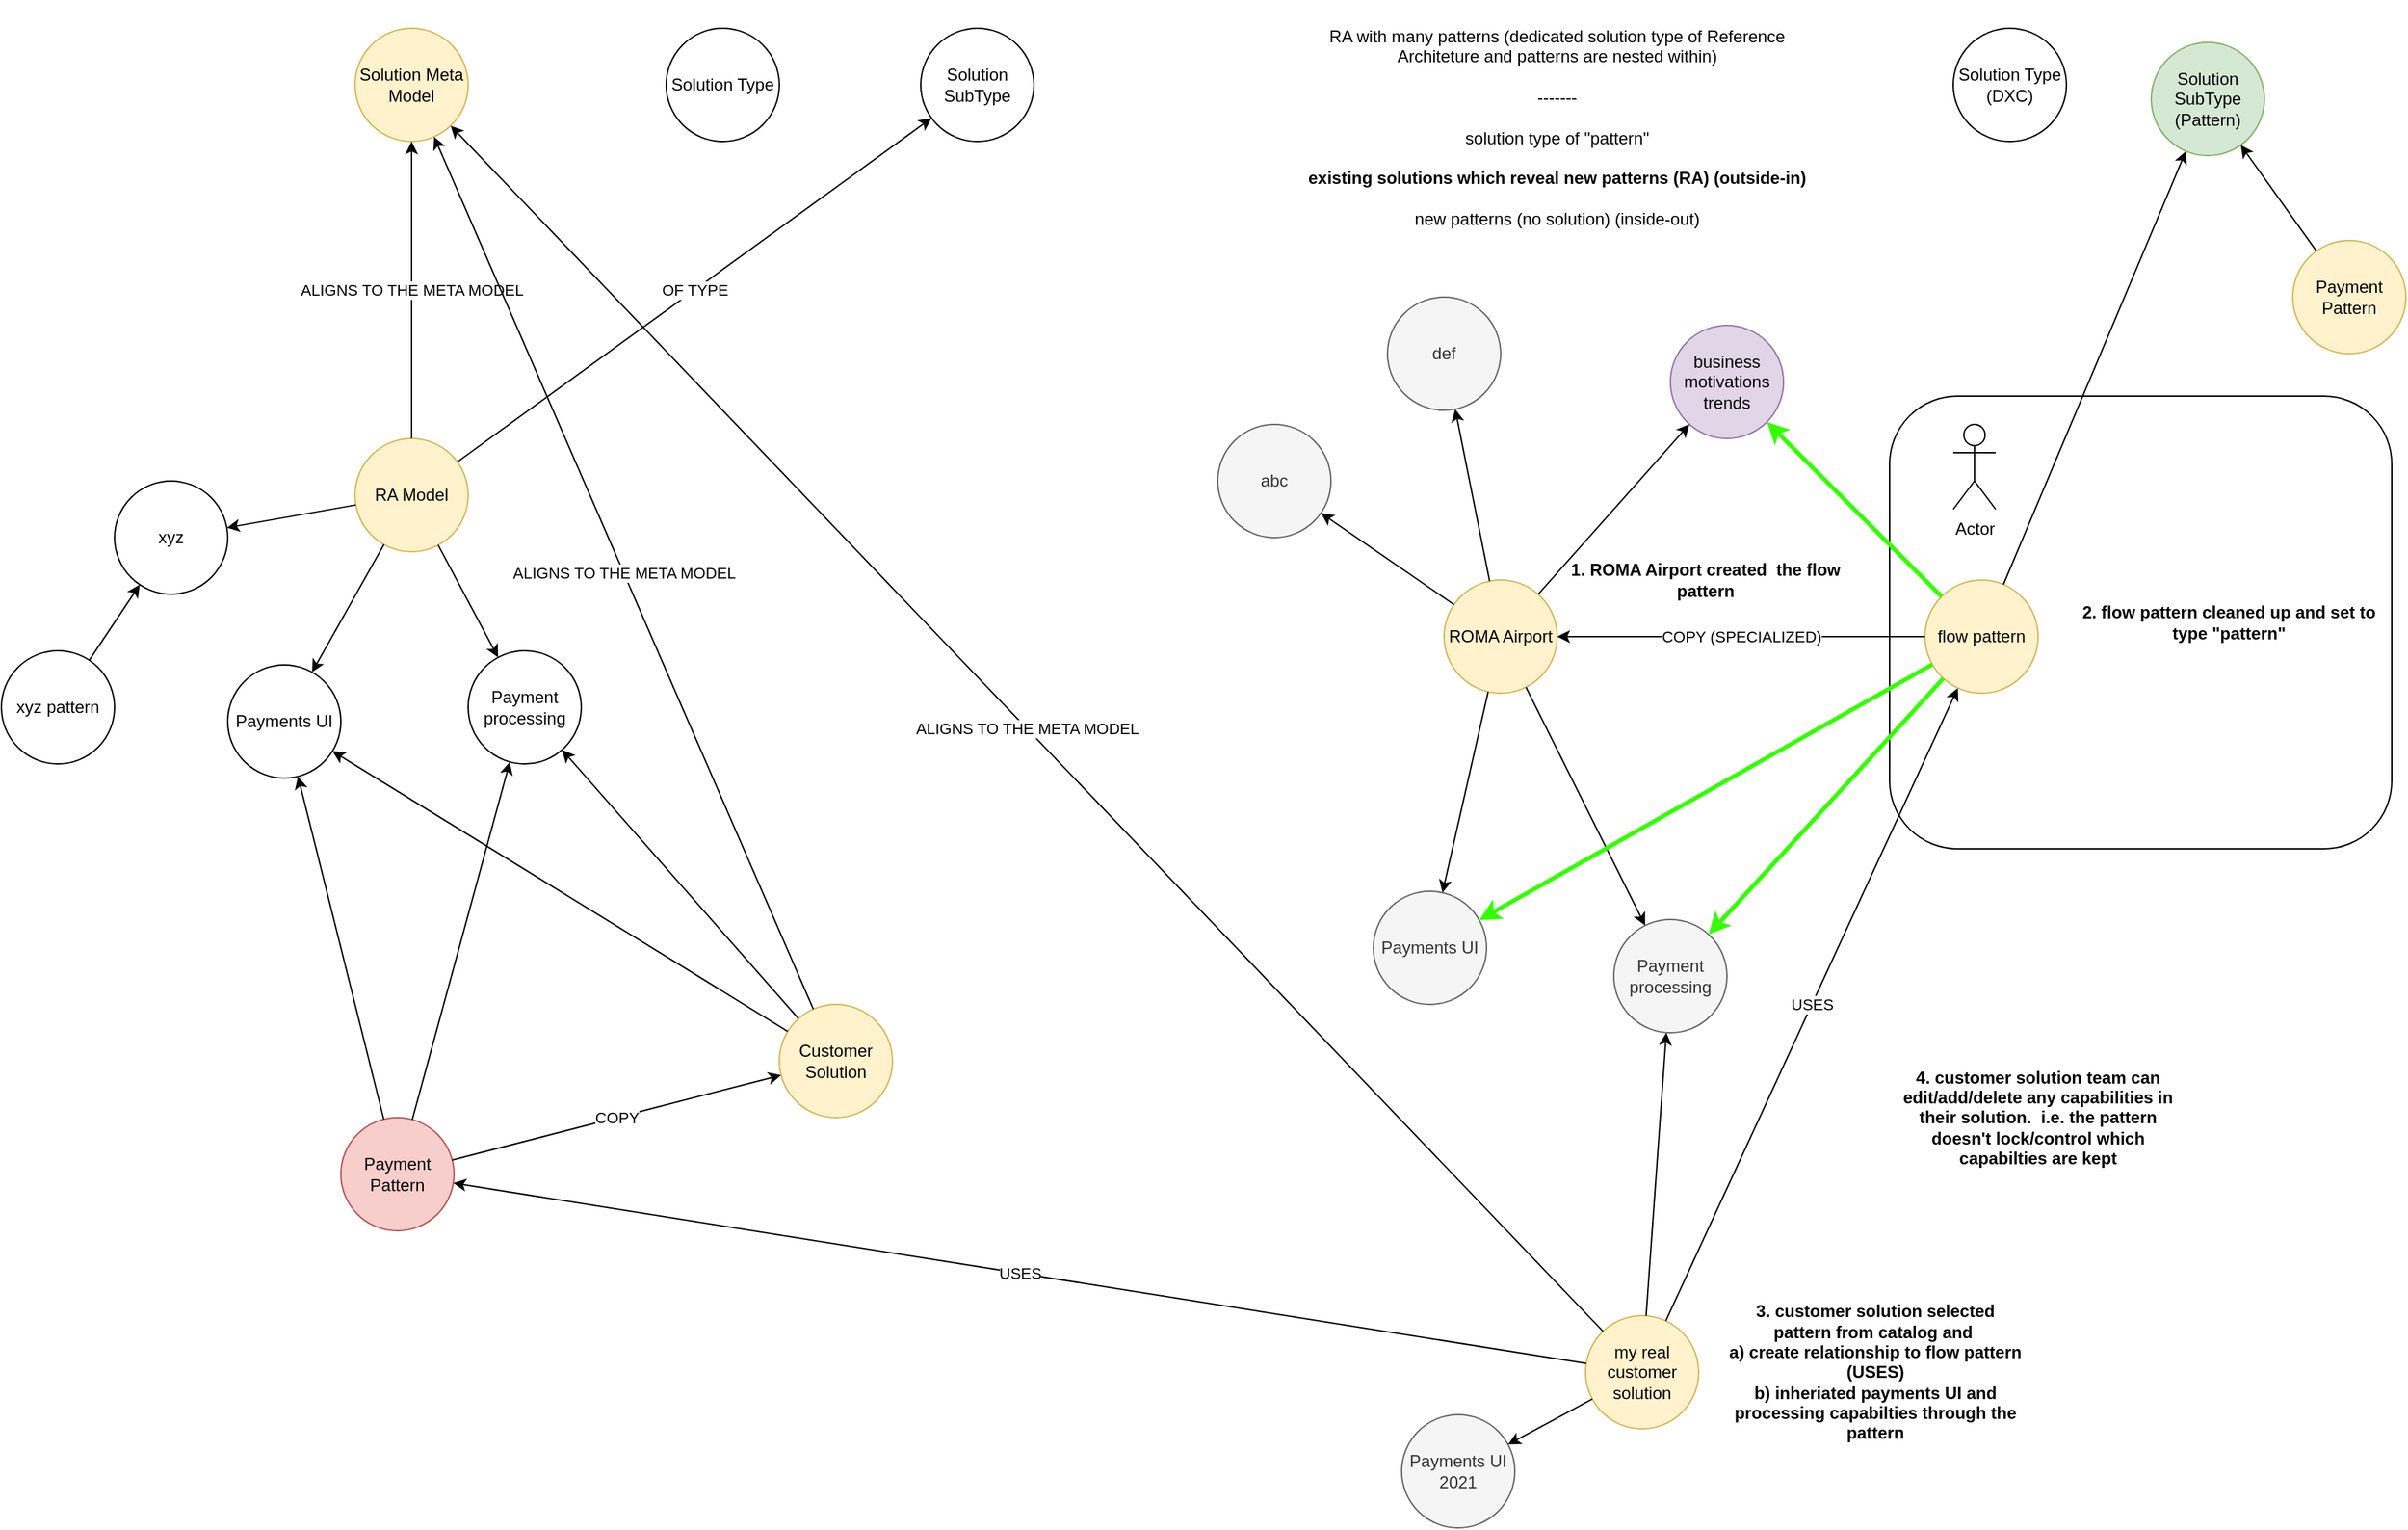 <mxfile version="11.1.4" type="device"><diagram id="YGjg9BL8IqQKiiyQ7lBH" name="Page-1"><mxGraphModel dx="2249" dy="944" grid="1" gridSize="10" guides="1" tooltips="1" connect="1" arrows="1" fold="1" page="1" pageScale="1" pageWidth="827" pageHeight="1169" math="0" shadow="0"><root><mxCell id="0"/><mxCell id="1" parent="0"/><mxCell id="LRj5wMskrevNyaLCegxl-50" value="" style="rounded=1;whiteSpace=wrap;html=1;" parent="1" vertex="1"><mxGeometry x="1175" y="290" width="355" height="320" as="geometry"/></mxCell><mxCell id="LRj5wMskrevNyaLCegxl-2" value="Solution Meta Model" style="ellipse;whiteSpace=wrap;html=1;aspect=fixed;fillColor=#fff2cc;strokeColor=#d6b656;" parent="1" vertex="1"><mxGeometry x="90" y="30" width="80" height="80" as="geometry"/></mxCell><mxCell id="LRj5wMskrevNyaLCegxl-3" value="Solution Type" style="ellipse;whiteSpace=wrap;html=1;aspect=fixed;" parent="1" vertex="1"><mxGeometry x="310" y="30" width="80" height="80" as="geometry"/></mxCell><mxCell id="LRj5wMskrevNyaLCegxl-4" value="Solution SubType" style="ellipse;whiteSpace=wrap;html=1;aspect=fixed;" parent="1" vertex="1"><mxGeometry x="490" y="30" width="80" height="80" as="geometry"/></mxCell><mxCell id="LRj5wMskrevNyaLCegxl-5" value="RA Model" style="ellipse;whiteSpace=wrap;html=1;aspect=fixed;fillColor=#fff2cc;strokeColor=#d6b656;" parent="1" vertex="1"><mxGeometry x="90" y="320" width="80" height="80" as="geometry"/></mxCell><mxCell id="LRj5wMskrevNyaLCegxl-6" value="ALIGNS TO THE META MODEL" style="endArrow=classic;html=1;" parent="1" source="LRj5wMskrevNyaLCegxl-5" target="LRj5wMskrevNyaLCegxl-2" edge="1"><mxGeometry width="50" height="50" relative="1" as="geometry"><mxPoint x="180" y="280" as="sourcePoint"/><mxPoint x="220" y="230" as="targetPoint"/></mxGeometry></mxCell><mxCell id="LRj5wMskrevNyaLCegxl-7" value="OF TYPE" style="endArrow=classic;html=1;" parent="1" source="LRj5wMskrevNyaLCegxl-5" target="LRj5wMskrevNyaLCegxl-4" edge="1"><mxGeometry width="50" height="50" relative="1" as="geometry"><mxPoint x="140" y="330" as="sourcePoint"/><mxPoint x="140" y="120" as="targetPoint"/></mxGeometry></mxCell><mxCell id="LRj5wMskrevNyaLCegxl-8" value="Payment processing" style="ellipse;whiteSpace=wrap;html=1;aspect=fixed;" parent="1" vertex="1"><mxGeometry x="170" y="470" width="80" height="80" as="geometry"/></mxCell><mxCell id="LRj5wMskrevNyaLCegxl-9" value="" style="endArrow=classic;html=1;" parent="1" source="LRj5wMskrevNyaLCegxl-5" target="LRj5wMskrevNyaLCegxl-8" edge="1"><mxGeometry width="50" height="50" relative="1" as="geometry"><mxPoint x="260" y="520" as="sourcePoint"/><mxPoint x="310" y="470" as="targetPoint"/></mxGeometry></mxCell><mxCell id="LRj5wMskrevNyaLCegxl-10" value="Payments UI" style="ellipse;whiteSpace=wrap;html=1;aspect=fixed;" parent="1" vertex="1"><mxGeometry y="480" width="80" height="80" as="geometry"/></mxCell><mxCell id="LRj5wMskrevNyaLCegxl-11" value="" style="endArrow=classic;html=1;" parent="1" source="LRj5wMskrevNyaLCegxl-5" target="LRj5wMskrevNyaLCegxl-10" edge="1"><mxGeometry width="50" height="50" relative="1" as="geometry"><mxPoint x="140" y="410" as="sourcePoint"/><mxPoint x="140" y="490" as="targetPoint"/></mxGeometry></mxCell><mxCell id="LRj5wMskrevNyaLCegxl-13" value="xyz" style="ellipse;whiteSpace=wrap;html=1;aspect=fixed;" parent="1" vertex="1"><mxGeometry x="-80" y="350" width="80" height="80" as="geometry"/></mxCell><mxCell id="LRj5wMskrevNyaLCegxl-14" value="" style="endArrow=classic;html=1;" parent="1" source="LRj5wMskrevNyaLCegxl-5" target="LRj5wMskrevNyaLCegxl-13" edge="1"><mxGeometry width="50" height="50" relative="1" as="geometry"><mxPoint x="157.889" y="405.777" as="sourcePoint"/><mxPoint x="202.111" y="494.223" as="targetPoint"/></mxGeometry></mxCell><mxCell id="LRj5wMskrevNyaLCegxl-15" value="Payment Pattern" style="ellipse;whiteSpace=wrap;html=1;aspect=fixed;fillColor=#f8cecc;strokeColor=#b85450;" parent="1" vertex="1"><mxGeometry x="80" y="800" width="80" height="80" as="geometry"/></mxCell><mxCell id="LRj5wMskrevNyaLCegxl-16" value="" style="endArrow=classic;html=1;" parent="1" source="LRj5wMskrevNyaLCegxl-15" target="LRj5wMskrevNyaLCegxl-8" edge="1"><mxGeometry width="50" height="50" relative="1" as="geometry"><mxPoint x="10" y="990" as="sourcePoint"/><mxPoint x="60" y="940" as="targetPoint"/></mxGeometry></mxCell><mxCell id="LRj5wMskrevNyaLCegxl-17" value="" style="endArrow=classic;html=1;" parent="1" source="LRj5wMskrevNyaLCegxl-15" target="LRj5wMskrevNyaLCegxl-10" edge="1"><mxGeometry width="50" height="50" relative="1" as="geometry"><mxPoint x="161.103" y="626.02" as="sourcePoint"/><mxPoint x="199.036" y="564.066" as="targetPoint"/></mxGeometry></mxCell><mxCell id="LRj5wMskrevNyaLCegxl-18" value="xyz pattern" style="ellipse;whiteSpace=wrap;html=1;aspect=fixed;" parent="1" vertex="1"><mxGeometry x="-160" y="470" width="80" height="80" as="geometry"/></mxCell><mxCell id="LRj5wMskrevNyaLCegxl-19" value="" style="endArrow=classic;html=1;" parent="1" source="LRj5wMskrevNyaLCegxl-18" target="LRj5wMskrevNyaLCegxl-13" edge="1"><mxGeometry width="50" height="50" relative="1" as="geometry"><mxPoint x="161.103" y="626.02" as="sourcePoint"/><mxPoint x="199.036" y="564.066" as="targetPoint"/></mxGeometry></mxCell><mxCell id="LRj5wMskrevNyaLCegxl-20" value="Customer Solution" style="ellipse;whiteSpace=wrap;html=1;aspect=fixed;fillColor=#fff2cc;strokeColor=#d6b656;" parent="1" vertex="1"><mxGeometry x="390" y="720" width="80" height="80" as="geometry"/></mxCell><mxCell id="LRj5wMskrevNyaLCegxl-24" value="" style="endArrow=classic;html=1;" parent="1" source="LRj5wMskrevNyaLCegxl-20" target="LRj5wMskrevNyaLCegxl-8" edge="1"><mxGeometry width="50" height="50" relative="1" as="geometry"><mxPoint x="157.889" y="405.777" as="sourcePoint"/><mxPoint x="202.111" y="494.223" as="targetPoint"/></mxGeometry></mxCell><mxCell id="LRj5wMskrevNyaLCegxl-25" value="" style="endArrow=classic;html=1;" parent="1" source="LRj5wMskrevNyaLCegxl-20" target="LRj5wMskrevNyaLCegxl-10" edge="1"><mxGeometry width="50" height="50" relative="1" as="geometry"><mxPoint x="677.878" y="373.326" as="sourcePoint"/><mxPoint x="622.188" y="456.718" as="targetPoint"/></mxGeometry></mxCell><mxCell id="LRj5wMskrevNyaLCegxl-26" value="COPY" style="endArrow=classic;html=1;" parent="1" source="LRj5wMskrevNyaLCegxl-15" target="LRj5wMskrevNyaLCegxl-20" edge="1"><mxGeometry width="50" height="50" relative="1" as="geometry"><mxPoint x="716.986" y="376.215" as="sourcePoint"/><mxPoint x="300" y="910" as="targetPoint"/></mxGeometry></mxCell><mxCell id="LRj5wMskrevNyaLCegxl-27" value="ALIGNS TO THE META MODEL" style="endArrow=classic;html=1;" parent="1" source="LRj5wMskrevNyaLCegxl-20" target="LRj5wMskrevNyaLCegxl-2" edge="1"><mxGeometry width="50" height="50" relative="1" as="geometry"><mxPoint x="140" y="330" as="sourcePoint"/><mxPoint x="140" y="120" as="targetPoint"/></mxGeometry></mxCell><mxCell id="LRj5wMskrevNyaLCegxl-28" value="ROMA Airport" style="ellipse;whiteSpace=wrap;html=1;aspect=fixed;fillColor=#fff2cc;strokeColor=#d6b656;" parent="1" vertex="1"><mxGeometry x="860" y="420" width="80" height="80" as="geometry"/></mxCell><mxCell id="LRj5wMskrevNyaLCegxl-29" value="Payments UI" style="ellipse;whiteSpace=wrap;html=1;aspect=fixed;fillColor=#f5f5f5;strokeColor=#666666;fontColor=#333333;" parent="1" vertex="1"><mxGeometry x="810" y="640" width="80" height="80" as="geometry"/></mxCell><mxCell id="LRj5wMskrevNyaLCegxl-30" value="Payment processing" style="ellipse;whiteSpace=wrap;html=1;aspect=fixed;fillColor=#f5f5f5;strokeColor=#666666;fontColor=#333333;" parent="1" vertex="1"><mxGeometry x="980" y="660" width="80" height="80" as="geometry"/></mxCell><mxCell id="LRj5wMskrevNyaLCegxl-31" value="" style="endArrow=classic;html=1;" parent="1" source="LRj5wMskrevNyaLCegxl-28" target="LRj5wMskrevNyaLCegxl-29" edge="1"><mxGeometry width="50" height="50" relative="1" as="geometry"><mxPoint x="138.872" y="465.268" as="sourcePoint"/><mxPoint x="181.176" y="544.706" as="targetPoint"/></mxGeometry></mxCell><mxCell id="LRj5wMskrevNyaLCegxl-32" value="" style="endArrow=classic;html=1;" parent="1" source="LRj5wMskrevNyaLCegxl-28" target="LRj5wMskrevNyaLCegxl-30" edge="1"><mxGeometry width="50" height="50" relative="1" as="geometry"><mxPoint x="888.237" y="528.231" as="sourcePoint"/><mxPoint x="871.763" y="581.769" as="targetPoint"/></mxGeometry></mxCell><mxCell id="LRj5wMskrevNyaLCegxl-33" value="abc" style="ellipse;whiteSpace=wrap;html=1;aspect=fixed;fillColor=#f5f5f5;strokeColor=#666666;fontColor=#333333;" parent="1" vertex="1"><mxGeometry x="700" y="310" width="80" height="80" as="geometry"/></mxCell><mxCell id="LRj5wMskrevNyaLCegxl-34" value="def" style="ellipse;whiteSpace=wrap;html=1;aspect=fixed;fillColor=#f5f5f5;strokeColor=#666666;fontColor=#333333;" parent="1" vertex="1"><mxGeometry x="820" y="220" width="80" height="80" as="geometry"/></mxCell><mxCell id="LRj5wMskrevNyaLCegxl-35" value="" style="endArrow=classic;html=1;" parent="1" source="LRj5wMskrevNyaLCegxl-28" target="LRj5wMskrevNyaLCegxl-33" edge="1"><mxGeometry width="50" height="50" relative="1" as="geometry"><mxPoint x="888.237" y="528.231" as="sourcePoint"/><mxPoint x="871.763" y="581.769" as="targetPoint"/></mxGeometry></mxCell><mxCell id="LRj5wMskrevNyaLCegxl-36" value="" style="endArrow=classic;html=1;" parent="1" source="LRj5wMskrevNyaLCegxl-28" target="LRj5wMskrevNyaLCegxl-34" edge="1"><mxGeometry width="50" height="50" relative="1" as="geometry"><mxPoint x="861.807" y="501.888" as="sourcePoint"/><mxPoint x="748.143" y="537.955" as="targetPoint"/></mxGeometry></mxCell><mxCell id="LRj5wMskrevNyaLCegxl-38" value="flow pattern" style="ellipse;whiteSpace=wrap;html=1;aspect=fixed;fillColor=#fff2cc;strokeColor=#d6b656;" parent="1" vertex="1"><mxGeometry x="1200" y="420" width="80" height="80" as="geometry"/></mxCell><mxCell id="LRj5wMskrevNyaLCegxl-39" value="COPY (SPECIALIZED)" style="endArrow=classic;html=1;" parent="1" source="LRj5wMskrevNyaLCegxl-38" target="LRj5wMskrevNyaLCegxl-28" edge="1"><mxGeometry width="50" height="50" relative="1" as="geometry"><mxPoint x="888.237" y="528.231" as="sourcePoint"/><mxPoint x="871.763" y="581.769" as="targetPoint"/></mxGeometry></mxCell><mxCell id="LRj5wMskrevNyaLCegxl-40" value="" style="endArrow=classic;html=1;strokeColor=#33FF00;strokeWidth=3;" parent="1" source="LRj5wMskrevNyaLCegxl-38" target="LRj5wMskrevNyaLCegxl-30" edge="1"><mxGeometry width="50" height="50" relative="1" as="geometry"><mxPoint x="900.889" y="791.051" as="sourcePoint"/><mxPoint x="869.265" y="658.912" as="targetPoint"/></mxGeometry></mxCell><mxCell id="LRj5wMskrevNyaLCegxl-41" value="" style="endArrow=classic;html=1;strokeColor=#33FF00;strokeWidth=3;" parent="1" source="LRj5wMskrevNyaLCegxl-38" target="LRj5wMskrevNyaLCegxl-29" edge="1"><mxGeometry width="50" height="50" relative="1" as="geometry"><mxPoint x="1210.014" y="461.066" as="sourcePoint"/><mxPoint x="949.983" y="468.824" as="targetPoint"/></mxGeometry></mxCell><mxCell id="LRj5wMskrevNyaLCegxl-44" value="RA with many patterns (dedicated solution type of Reference Architeture and patterns are nested within)&lt;br&gt;&lt;br&gt;-------&lt;br&gt;&lt;br&gt;solution type of &quot;pattern&quot;&lt;br&gt;&lt;br&gt;&lt;b&gt;existing solutions which reveal new patterns (RA) (outside-in)&lt;/b&gt;&lt;br&gt;&lt;br&gt;new patterns (no solution) (inside-out)" style="text;html=1;strokeColor=none;fillColor=none;align=center;verticalAlign=middle;whiteSpace=wrap;rounded=0;" parent="1" vertex="1"><mxGeometry x="755" y="10" width="370" height="180" as="geometry"/></mxCell><mxCell id="LRj5wMskrevNyaLCegxl-45" value="Solution SubType&lt;br&gt;(Pattern)" style="ellipse;whiteSpace=wrap;html=1;aspect=fixed;fillColor=#d5e8d4;strokeColor=#82b366;" parent="1" vertex="1"><mxGeometry x="1360" y="40" width="80" height="80" as="geometry"/></mxCell><mxCell id="LRj5wMskrevNyaLCegxl-46" value="Solution Type&lt;br&gt;(DXC)" style="ellipse;whiteSpace=wrap;html=1;aspect=fixed;" parent="1" vertex="1"><mxGeometry x="1220" y="30" width="80" height="80" as="geometry"/></mxCell><mxCell id="LRj5wMskrevNyaLCegxl-47" value="Payment Pattern" style="ellipse;whiteSpace=wrap;html=1;aspect=fixed;fillColor=#fff2cc;strokeColor=#d6b656;" parent="1" vertex="1"><mxGeometry x="1460" y="180" width="80" height="80" as="geometry"/></mxCell><mxCell id="LRj5wMskrevNyaLCegxl-48" value="" style="endArrow=classic;html=1;" parent="1" source="LRj5wMskrevNyaLCegxl-47" target="LRj5wMskrevNyaLCegxl-45" edge="1"><mxGeometry width="50" height="50" relative="1" as="geometry"><mxPoint x="1220" y="300" as="sourcePoint"/><mxPoint x="1270" y="250" as="targetPoint"/></mxGeometry></mxCell><mxCell id="LRj5wMskrevNyaLCegxl-49" value="Actor" style="shape=umlActor;verticalLabelPosition=bottom;labelBackgroundColor=#ffffff;verticalAlign=top;html=1;outlineConnect=0;" parent="1" vertex="1"><mxGeometry x="1220" y="310" width="30" height="60" as="geometry"/></mxCell><mxCell id="LRj5wMskrevNyaLCegxl-51" value="" style="endArrow=classic;html=1;" parent="1" source="LRj5wMskrevNyaLCegxl-38" target="LRj5wMskrevNyaLCegxl-45" edge="1"><mxGeometry width="50" height="50" relative="1" as="geometry"><mxPoint x="1214.682" y="441.222" as="sourcePoint"/><mxPoint x="965.325" y="308.766" as="targetPoint"/></mxGeometry></mxCell><mxCell id="LRj5wMskrevNyaLCegxl-53" value="my real customer solution" style="ellipse;whiteSpace=wrap;html=1;aspect=fixed;fillColor=#fff2cc;strokeColor=#d6b656;" parent="1" vertex="1"><mxGeometry x="960" y="940" width="80" height="80" as="geometry"/></mxCell><mxCell id="LRj5wMskrevNyaLCegxl-54" value="ALIGNS TO THE META MODEL" style="endArrow=classic;html=1;" parent="1" source="LRj5wMskrevNyaLCegxl-53" target="LRj5wMskrevNyaLCegxl-2" edge="1"><mxGeometry width="50" height="50" relative="1" as="geometry"><mxPoint x="424.047" y="733.319" as="sourcePoint"/><mxPoint x="155.949" y="116.683" as="targetPoint"/></mxGeometry></mxCell><mxCell id="LRj5wMskrevNyaLCegxl-56" value="USES" style="endArrow=classic;html=1;" parent="1" source="LRj5wMskrevNyaLCegxl-53" target="LRj5wMskrevNyaLCegxl-38" edge="1"><mxGeometry width="50" height="50" relative="1" as="geometry"><mxPoint x="1224.407" y="490.741" as="sourcePoint"/><mxPoint x="1075.607" y="669.271" as="targetPoint"/></mxGeometry></mxCell><mxCell id="LRj5wMskrevNyaLCegxl-57" value="" style="endArrow=classic;html=1;" parent="1" source="LRj5wMskrevNyaLCegxl-53" target="LRj5wMskrevNyaLCegxl-30" edge="1"><mxGeometry width="50" height="50" relative="1" as="geometry"><mxPoint x="1224.407" y="490.741" as="sourcePoint"/><mxPoint x="1075.607" y="669.271" as="targetPoint"/></mxGeometry></mxCell><mxCell id="LRj5wMskrevNyaLCegxl-59" value="1. ROMA Airport created&amp;nbsp; the flow pattern" style="text;html=1;strokeColor=none;fillColor=none;align=center;verticalAlign=middle;whiteSpace=wrap;rounded=0;fontStyle=1" parent="1" vertex="1"><mxGeometry x="940" y="410" width="210" height="20" as="geometry"/></mxCell><mxCell id="LRj5wMskrevNyaLCegxl-60" value="2. flow pattern cleaned up and set to type &quot;pattern&quot;" style="text;html=1;strokeColor=none;fillColor=none;align=center;verticalAlign=middle;whiteSpace=wrap;rounded=0;fontStyle=1" parent="1" vertex="1"><mxGeometry x="1310" y="440" width="210" height="20" as="geometry"/></mxCell><mxCell id="LRj5wMskrevNyaLCegxl-61" value="3. customer solution selected pattern from catalog and&amp;nbsp;&lt;br&gt;a) create relationship to flow pattern (USES)&lt;br&gt;b) inheriated payments UI and processing capabilties through the pattern&lt;br&gt;" style="text;html=1;strokeColor=none;fillColor=none;align=center;verticalAlign=middle;whiteSpace=wrap;rounded=0;fontStyle=1" parent="1" vertex="1"><mxGeometry x="1060" y="970" width="210" height="20" as="geometry"/></mxCell><mxCell id="LRj5wMskrevNyaLCegxl-62" value="4. customer solution team can edit/add/delete any capabilities in their solution.&amp;nbsp; i.e. the pattern doesn't lock/control which capabilties are kept" style="text;html=1;strokeColor=none;fillColor=none;align=center;verticalAlign=middle;whiteSpace=wrap;rounded=0;fontStyle=1" parent="1" vertex="1"><mxGeometry x="1175" y="790" width="210" height="20" as="geometry"/></mxCell><mxCell id="LRj5wMskrevNyaLCegxl-64" value="USES" style="endArrow=classic;html=1;" parent="1" source="LRj5wMskrevNyaLCegxl-53" target="LRj5wMskrevNyaLCegxl-15" edge="1"><mxGeometry width="50" height="50" relative="1" as="geometry"><mxPoint x="1026.485" y="953.555" as="sourcePoint"/><mxPoint x="1233.5" y="496.438" as="targetPoint"/></mxGeometry></mxCell><mxCell id="h_mlW5r1SmN9N5Bw4c_K-1" value="business motivations&lt;br&gt;trends" style="ellipse;whiteSpace=wrap;html=1;aspect=fixed;fillColor=#e1d5e7;strokeColor=#9673a6;" vertex="1" parent="1"><mxGeometry x="1020" y="240" width="80" height="80" as="geometry"/></mxCell><mxCell id="h_mlW5r1SmN9N5Bw4c_K-2" value="" style="endArrow=classic;html=1;" edge="1" parent="1" source="LRj5wMskrevNyaLCegxl-28" target="h_mlW5r1SmN9N5Bw4c_K-1"><mxGeometry width="50" height="50" relative="1" as="geometry"><mxPoint x="914.261" y="430.228" as="sourcePoint"/><mxPoint x="925.583" y="329.755" as="targetPoint"/></mxGeometry></mxCell><mxCell id="h_mlW5r1SmN9N5Bw4c_K-3" value="" style="endArrow=classic;html=1;strokeColor=#33FF00;strokeWidth=3;" edge="1" parent="1" source="LRj5wMskrevNyaLCegxl-38" target="h_mlW5r1SmN9N5Bw4c_K-1"><mxGeometry width="50" height="50" relative="1" as="geometry"><mxPoint x="892.809" y="433.882" as="sourcePoint"/><mxPoint x="827.197" y="296.114" as="targetPoint"/></mxGeometry></mxCell><mxCell id="h_mlW5r1SmN9N5Bw4c_K-6" value="Payments UI 2021" style="ellipse;whiteSpace=wrap;html=1;aspect=fixed;fillColor=#f5f5f5;strokeColor=#666666;fontColor=#333333;" vertex="1" parent="1"><mxGeometry x="830" y="1010" width="80" height="80" as="geometry"/></mxCell><mxCell id="h_mlW5r1SmN9N5Bw4c_K-7" value="" style="endArrow=classic;html=1;" edge="1" parent="1" source="LRj5wMskrevNyaLCegxl-53" target="h_mlW5r1SmN9N5Bw4c_K-6"><mxGeometry width="50" height="50" relative="1" as="geometry"><mxPoint x="1012.771" y="950.096" as="sourcePoint"/><mxPoint x="1027.15" y="749.898" as="targetPoint"/></mxGeometry></mxCell></root></mxGraphModel></diagram><diagram id="b9DURj5tYYk1pyUbqi-F" name="Page-2"><mxGraphModel dx="981" dy="651" grid="1" gridSize="10" guides="1" tooltips="1" connect="1" arrows="1" fold="1" page="1" pageScale="1" pageWidth="827" pageHeight="1169" math="0" shadow="0"><root><mxCell id="sEfBMIEp42kQLYodtMq2-0"/><mxCell id="sEfBMIEp42kQLYodtMq2-1" parent="sEfBMIEp42kQLYodtMq2-0"/><mxCell id="sEfBMIEp42kQLYodtMq2-2" value="Business" style="rounded=0;whiteSpace=wrap;html=1;fillColor=#e1d5e7;strokeColor=#9673a6;" vertex="1" parent="sEfBMIEp42kQLYodtMq2-1"><mxGeometry x="150" y="210" width="120" height="60" as="geometry"/></mxCell><mxCell id="sEfBMIEp42kQLYodtMq2-3" value="Functional" style="rounded=0;whiteSpace=wrap;html=1;fillColor=#e1d5e7;strokeColor=#9673a6;" vertex="1" parent="sEfBMIEp42kQLYodtMq2-1"><mxGeometry x="150" y="270" width="120" height="60" as="geometry"/></mxCell><mxCell id="sEfBMIEp42kQLYodtMq2-4" value="Technical" style="rounded=0;whiteSpace=wrap;html=1;" vertex="1" parent="sEfBMIEp42kQLYodtMq2-1"><mxGeometry x="150" y="330" width="120" height="60" as="geometry"/></mxCell><mxCell id="sEfBMIEp42kQLYodtMq2-5" value="Implementation" style="rounded=0;whiteSpace=wrap;html=1;" vertex="1" parent="sEfBMIEp42kQLYodtMq2-1"><mxGeometry x="150" y="390" width="120" height="60" as="geometry"/></mxCell><mxCell id="sEfBMIEp42kQLYodtMq2-6" value="Operations" style="rounded=0;whiteSpace=wrap;html=1;" vertex="1" parent="sEfBMIEp42kQLYodtMq2-1"><mxGeometry x="150" y="450" width="120" height="60" as="geometry"/></mxCell><mxCell id="sEfBMIEp42kQLYodtMq2-15" value="" style="endArrow=none;html=1;" edge="1" parent="sEfBMIEp42kQLYodtMq2-1"><mxGeometry width="50" height="50" relative="1" as="geometry"><mxPoint x="75" y="359.5" as="sourcePoint"/><mxPoint x="345" y="359.5" as="targetPoint"/></mxGeometry></mxCell><mxCell id="sEfBMIEp42kQLYodtMq2-18" value="" style="endArrow=classic;html=1;" edge="1" parent="sEfBMIEp42kQLYodtMq2-1"><mxGeometry width="50" height="50" relative="1" as="geometry"><mxPoint x="300" y="360" as="sourcePoint"/><mxPoint x="300" y="220" as="targetPoint"/></mxGeometry></mxCell><mxCell id="sEfBMIEp42kQLYodtMq2-20" value="" style="endArrow=classic;html=1;entryX=0;entryY=0.5;entryDx=0;entryDy=0;" edge="1" parent="sEfBMIEp42kQLYodtMq2-1" target="sEfBMIEp42kQLYodtMq2-6"><mxGeometry width="50" height="50" relative="1" as="geometry"><mxPoint x="80" y="480" as="sourcePoint"/><mxPoint x="130" y="460" as="targetPoint"/></mxGeometry></mxCell><mxCell id="sEfBMIEp42kQLYodtMq2-21" value="CMDB" style="text;html=1;strokeColor=none;fillColor=none;align=center;verticalAlign=middle;whiteSpace=wrap;rounded=0;" vertex="1" parent="sEfBMIEp42kQLYodtMq2-1"><mxGeometry x="30" y="470" width="40" height="20" as="geometry"/></mxCell><mxCell id="qPHBEUzXkSk6dREimY4Y-0" value="Actor" style="shape=umlActor;verticalLabelPosition=bottom;labelBackgroundColor=#ffffff;verticalAlign=top;html=1;outlineConnect=0;" vertex="1" parent="sEfBMIEp42kQLYodtMq2-1"><mxGeometry x="95" y="210" width="15" height="30" as="geometry"/></mxCell><mxCell id="qPHBEUzXkSk6dREimY4Y-1" value="Actor" style="shape=umlActor;verticalLabelPosition=bottom;labelBackgroundColor=#ffffff;verticalAlign=top;html=1;outlineConnect=0;" vertex="1" parent="sEfBMIEp42kQLYodtMq2-1"><mxGeometry x="97.5" y="280" width="15" height="30" as="geometry"/></mxCell><mxCell id="qPHBEUzXkSk6dREimY4Y-2" value="Actor" style="shape=umlActor;verticalLabelPosition=bottom;labelBackgroundColor=#ffffff;verticalAlign=top;html=1;outlineConnect=0;" vertex="1" parent="sEfBMIEp42kQLYodtMq2-1"><mxGeometry x="42.5" y="345" width="15" height="30" as="geometry"/></mxCell><mxCell id="qPHBEUzXkSk6dREimY4Y-4" value="Actor" style="shape=umlActor;verticalLabelPosition=bottom;labelBackgroundColor=#ffffff;verticalAlign=top;html=1;outlineConnect=0;" vertex="1" parent="sEfBMIEp42kQLYodtMq2-1"><mxGeometry x="110" y="405" width="15" height="30" as="geometry"/></mxCell><mxCell id="qPHBEUzXkSk6dREimY4Y-5" value="Actor" style="shape=umlActor;verticalLabelPosition=bottom;labelBackgroundColor=#ffffff;verticalAlign=top;html=1;outlineConnect=0;" vertex="1" parent="sEfBMIEp42kQLYodtMq2-1"><mxGeometry x="290" y="460" width="15" height="30" as="geometry"/></mxCell><mxCell id="qPHBEUzXkSk6dREimY4Y-6" value="$$$" style="text;html=1;strokeColor=none;fillColor=none;align=center;verticalAlign=middle;whiteSpace=wrap;rounded=0;" vertex="1" parent="sEfBMIEp42kQLYodtMq2-1"><mxGeometry x="360" y="405" width="40" height="20" as="geometry"/></mxCell><mxCell id="qPHBEUzXkSk6dREimY4Y-8" value="$$" style="text;html=1;strokeColor=none;fillColor=none;align=center;verticalAlign=middle;whiteSpace=wrap;rounded=0;" vertex="1" parent="sEfBMIEp42kQLYodtMq2-1"><mxGeometry x="360" y="350" width="40" height="20" as="geometry"/></mxCell><mxCell id="qPHBEUzXkSk6dREimY4Y-9" value="$$$$" style="text;html=1;strokeColor=none;fillColor=none;align=center;verticalAlign=middle;whiteSpace=wrap;rounded=0;" vertex="1" parent="sEfBMIEp42kQLYodtMq2-1"><mxGeometry x="360" y="465" width="40" height="20" as="geometry"/></mxCell><mxCell id="qPHBEUzXkSk6dREimY4Y-10" value="$" style="text;html=1;strokeColor=none;fillColor=none;align=center;verticalAlign=middle;whiteSpace=wrap;rounded=0;" vertex="1" parent="sEfBMIEp42kQLYodtMq2-1"><mxGeometry x="360" y="295" width="40" height="20" as="geometry"/></mxCell><mxCell id="qPHBEUzXkSk6dREimY4Y-11" value="$" style="text;html=1;strokeColor=none;fillColor=none;align=center;verticalAlign=middle;whiteSpace=wrap;rounded=0;" vertex="1" parent="sEfBMIEp42kQLYodtMq2-1"><mxGeometry x="360" y="230" width="40" height="20" as="geometry"/></mxCell></root></mxGraphModel></diagram><diagram id="Qx0LlIDqOd0iZh7EMmky" name="Page-3"><mxGraphModel dx="1422" dy="944" grid="1" gridSize="10" guides="1" tooltips="1" connect="1" arrows="1" fold="1" page="1" pageScale="1" pageWidth="827" pageHeight="1169" math="0" shadow="0"><root><mxCell id="-jEEU1NqrLi2NVhmOMbr-0"/><mxCell id="-jEEU1NqrLi2NVhmOMbr-1" parent="-jEEU1NqrLi2NVhmOMbr-0"/><mxCell id="Zb5PAqDtHbnhaOojPxnM-12" value="CATALOG OF BLOCKS" style="rounded=1;whiteSpace=wrap;html=1;verticalAlign=bottom;fontStyle=1" vertex="1" parent="-jEEU1NqrLi2NVhmOMbr-1"><mxGeometry x="782" y="30" width="379" height="970" as="geometry"/></mxCell><mxCell id="-jEEU1NqrLi2NVhmOMbr-2" value="flow pattern" style="ellipse;whiteSpace=wrap;html=1;aspect=fixed;fillColor=#fff2cc;strokeColor=#d6b656;" vertex="1" parent="-jEEU1NqrLi2NVhmOMbr-1"><mxGeometry x="880" y="80" width="80" height="80" as="geometry"/></mxCell><mxCell id="-jEEU1NqrLi2NVhmOMbr-3" value="asset management" style="ellipse;whiteSpace=wrap;html=1;aspect=fixed;fillColor=#fff2cc;strokeColor=#d6b656;" vertex="1" parent="-jEEU1NqrLi2NVhmOMbr-1"><mxGeometry x="878.5" y="540" width="80" height="80" as="geometry"/></mxCell><mxCell id="-jEEU1NqrLi2NVhmOMbr-4" value="security" style="ellipse;whiteSpace=wrap;html=1;aspect=fixed;fillColor=#fff2cc;strokeColor=#d6b656;" vertex="1" parent="-jEEU1NqrLi2NVhmOMbr-1"><mxGeometry x="883.5" y="315" width="80" height="80" as="geometry"/></mxCell><mxCell id="Zb5PAqDtHbnhaOojPxnM-0" value="F1" style="ellipse;whiteSpace=wrap;html=1;aspect=fixed;" vertex="1" parent="-jEEU1NqrLi2NVhmOMbr-1"><mxGeometry x="820" y="180" width="80" height="80" as="geometry"/></mxCell><mxCell id="Zb5PAqDtHbnhaOojPxnM-1" value="F2" style="ellipse;whiteSpace=wrap;html=1;aspect=fixed;" vertex="1" parent="-jEEU1NqrLi2NVhmOMbr-1"><mxGeometry x="935" y="180" width="80" height="80" as="geometry"/></mxCell><mxCell id="Zb5PAqDtHbnhaOojPxnM-2" value="F3" style="ellipse;whiteSpace=wrap;html=1;aspect=fixed;" vertex="1" parent="-jEEU1NqrLi2NVhmOMbr-1"><mxGeometry x="826" y="405" width="80" height="80" as="geometry"/></mxCell><mxCell id="Zb5PAqDtHbnhaOojPxnM-3" value="F4" style="ellipse;whiteSpace=wrap;html=1;aspect=fixed;" vertex="1" parent="-jEEU1NqrLi2NVhmOMbr-1"><mxGeometry x="941" y="405" width="80" height="80" as="geometry"/></mxCell><mxCell id="Zb5PAqDtHbnhaOojPxnM-4" value="F6" style="ellipse;whiteSpace=wrap;html=1;aspect=fixed;" vertex="1" parent="-jEEU1NqrLi2NVhmOMbr-1"><mxGeometry x="941" y="680" width="80" height="80" as="geometry"/></mxCell><mxCell id="Zb5PAqDtHbnhaOojPxnM-5" value="F5" style="ellipse;whiteSpace=wrap;html=1;aspect=fixed;" vertex="1" parent="-jEEU1NqrLi2NVhmOMbr-1"><mxGeometry x="826" y="680" width="80" height="80" as="geometry"/></mxCell><mxCell id="Zb5PAqDtHbnhaOojPxnM-6" value="" style="endArrow=classic;html=1;" edge="1" parent="-jEEU1NqrLi2NVhmOMbr-1" source="-jEEU1NqrLi2NVhmOMbr-2" target="Zb5PAqDtHbnhaOojPxnM-0"><mxGeometry width="50" height="50" relative="1" as="geometry"><mxPoint x="690" y="330" as="sourcePoint"/><mxPoint x="740" y="280" as="targetPoint"/></mxGeometry></mxCell><mxCell id="Zb5PAqDtHbnhaOojPxnM-7" value="" style="endArrow=classic;html=1;" edge="1" parent="-jEEU1NqrLi2NVhmOMbr-1" source="-jEEU1NqrLi2NVhmOMbr-2" target="Zb5PAqDtHbnhaOojPxnM-1"><mxGeometry width="50" height="50" relative="1" as="geometry"><mxPoint x="909.42" y="164.3" as="sourcePoint"/><mxPoint x="890.58" y="195.7" as="targetPoint"/></mxGeometry></mxCell><mxCell id="Zb5PAqDtHbnhaOojPxnM-8" value="" style="endArrow=classic;html=1;" edge="1" parent="-jEEU1NqrLi2NVhmOMbr-1" source="-jEEU1NqrLi2NVhmOMbr-4" target="Zb5PAqDtHbnhaOojPxnM-3"><mxGeometry width="50" height="50" relative="1" as="geometry"><mxPoint x="949.426" y="164.966" as="sourcePoint"/><mxPoint x="965.916" y="194.846" as="targetPoint"/></mxGeometry></mxCell><mxCell id="Zb5PAqDtHbnhaOojPxnM-9" value="" style="endArrow=classic;html=1;" edge="1" parent="-jEEU1NqrLi2NVhmOMbr-1" source="-jEEU1NqrLi2NVhmOMbr-4" target="Zb5PAqDtHbnhaOojPxnM-2"><mxGeometry width="50" height="50" relative="1" as="geometry"><mxPoint x="955.087" y="398.675" as="sourcePoint"/><mxPoint x="969.56" y="421.231" as="targetPoint"/></mxGeometry></mxCell><mxCell id="Zb5PAqDtHbnhaOojPxnM-10" value="" style="endArrow=classic;html=1;" edge="1" parent="-jEEU1NqrLi2NVhmOMbr-1" source="-jEEU1NqrLi2NVhmOMbr-3" target="Zb5PAqDtHbnhaOojPxnM-5"><mxGeometry width="50" height="50" relative="1" as="geometry"><mxPoint x="911.913" y="398.675" as="sourcePoint"/><mxPoint x="897.44" y="421.231" as="targetPoint"/></mxGeometry></mxCell><mxCell id="Zb5PAqDtHbnhaOojPxnM-11" value="" style="endArrow=classic;html=1;" edge="1" parent="-jEEU1NqrLi2NVhmOMbr-1" source="-jEEU1NqrLi2NVhmOMbr-3" target="Zb5PAqDtHbnhaOojPxnM-4"><mxGeometry width="50" height="50" relative="1" as="geometry"><mxPoint x="914.282" y="627.388" as="sourcePoint"/><mxPoint x="889.793" y="692.453" as="targetPoint"/></mxGeometry></mxCell><mxCell id="Zb5PAqDtHbnhaOojPxnM-13" value="Pump sensor" style="ellipse;whiteSpace=wrap;html=1;aspect=fixed;" vertex="1" parent="-jEEU1NqrLi2NVhmOMbr-1"><mxGeometry x="883.5" y="820" width="80" height="80" as="geometry"/></mxCell><mxCell id="DxYLL21HqHXw1pkRbw7Z-0" value="T1" style="ellipse;whiteSpace=wrap;html=1;aspect=fixed;" vertex="1" parent="-jEEU1NqrLi2NVhmOMbr-1"><mxGeometry x="800" y="260" width="40" height="40" as="geometry"/></mxCell><mxCell id="DxYLL21HqHXw1pkRbw7Z-1" value="T2" style="ellipse;whiteSpace=wrap;html=1;aspect=fixed;" vertex="1" parent="-jEEU1NqrLi2NVhmOMbr-1"><mxGeometry x="838.5" y="270" width="40" height="40" as="geometry"/></mxCell><mxCell id="DxYLL21HqHXw1pkRbw7Z-2" value="T3" style="ellipse;whiteSpace=wrap;html=1;aspect=fixed;" vertex="1" parent="-jEEU1NqrLi2NVhmOMbr-1"><mxGeometry x="878.5" y="267.5" width="40" height="40" as="geometry"/></mxCell><mxCell id="DxYLL21HqHXw1pkRbw7Z-3" value="" style="endArrow=classic;html=1;" edge="1" parent="-jEEU1NqrLi2NVhmOMbr-1" source="Zb5PAqDtHbnhaOojPxnM-0" target="DxYLL21HqHXw1pkRbw7Z-0"><mxGeometry width="50" height="50" relative="1" as="geometry"><mxPoint x="740" y="320" as="sourcePoint"/><mxPoint x="790" y="270" as="targetPoint"/></mxGeometry></mxCell><mxCell id="DxYLL21HqHXw1pkRbw7Z-4" value="" style="endArrow=classic;html=1;" edge="1" parent="-jEEU1NqrLi2NVhmOMbr-1" source="Zb5PAqDtHbnhaOojPxnM-0" target="DxYLL21HqHXw1pkRbw7Z-1"><mxGeometry width="50" height="50" relative="1" as="geometry"><mxPoint x="847.936" y="263.365" as="sourcePoint"/><mxPoint x="841.094" y="273.359" as="targetPoint"/></mxGeometry></mxCell><mxCell id="DxYLL21HqHXw1pkRbw7Z-5" value="" style="endArrow=classic;html=1;" edge="1" parent="-jEEU1NqrLi2NVhmOMbr-1" source="Zb5PAqDtHbnhaOojPxnM-0" target="DxYLL21HqHXw1pkRbw7Z-2"><mxGeometry width="50" height="50" relative="1" as="geometry"><mxPoint x="869.444" y="269.996" as="sourcePoint"/><mxPoint x="868.896" y="280.004" as="targetPoint"/></mxGeometry></mxCell><mxCell id="DxYLL21HqHXw1pkRbw7Z-6" value="F9" style="ellipse;whiteSpace=wrap;html=1;aspect=fixed;" vertex="1" parent="-jEEU1NqrLi2NVhmOMbr-1"><mxGeometry x="1040" y="160" width="80" height="80" as="geometry"/></mxCell><mxCell id="DxYLL21HqHXw1pkRbw7Z-7" value="" style="endArrow=classic;html=1;" edge="1" parent="-jEEU1NqrLi2NVhmOMbr-1" source="-jEEU1NqrLi2NVhmOMbr-2" target="DxYLL21HqHXw1pkRbw7Z-6"><mxGeometry width="50" height="50" relative="1" as="geometry"><mxPoint x="949.362" y="165.001" as="sourcePoint"/><mxPoint x="965.863" y="194.875" as="targetPoint"/></mxGeometry></mxCell></root></mxGraphModel></diagram></mxfile>
